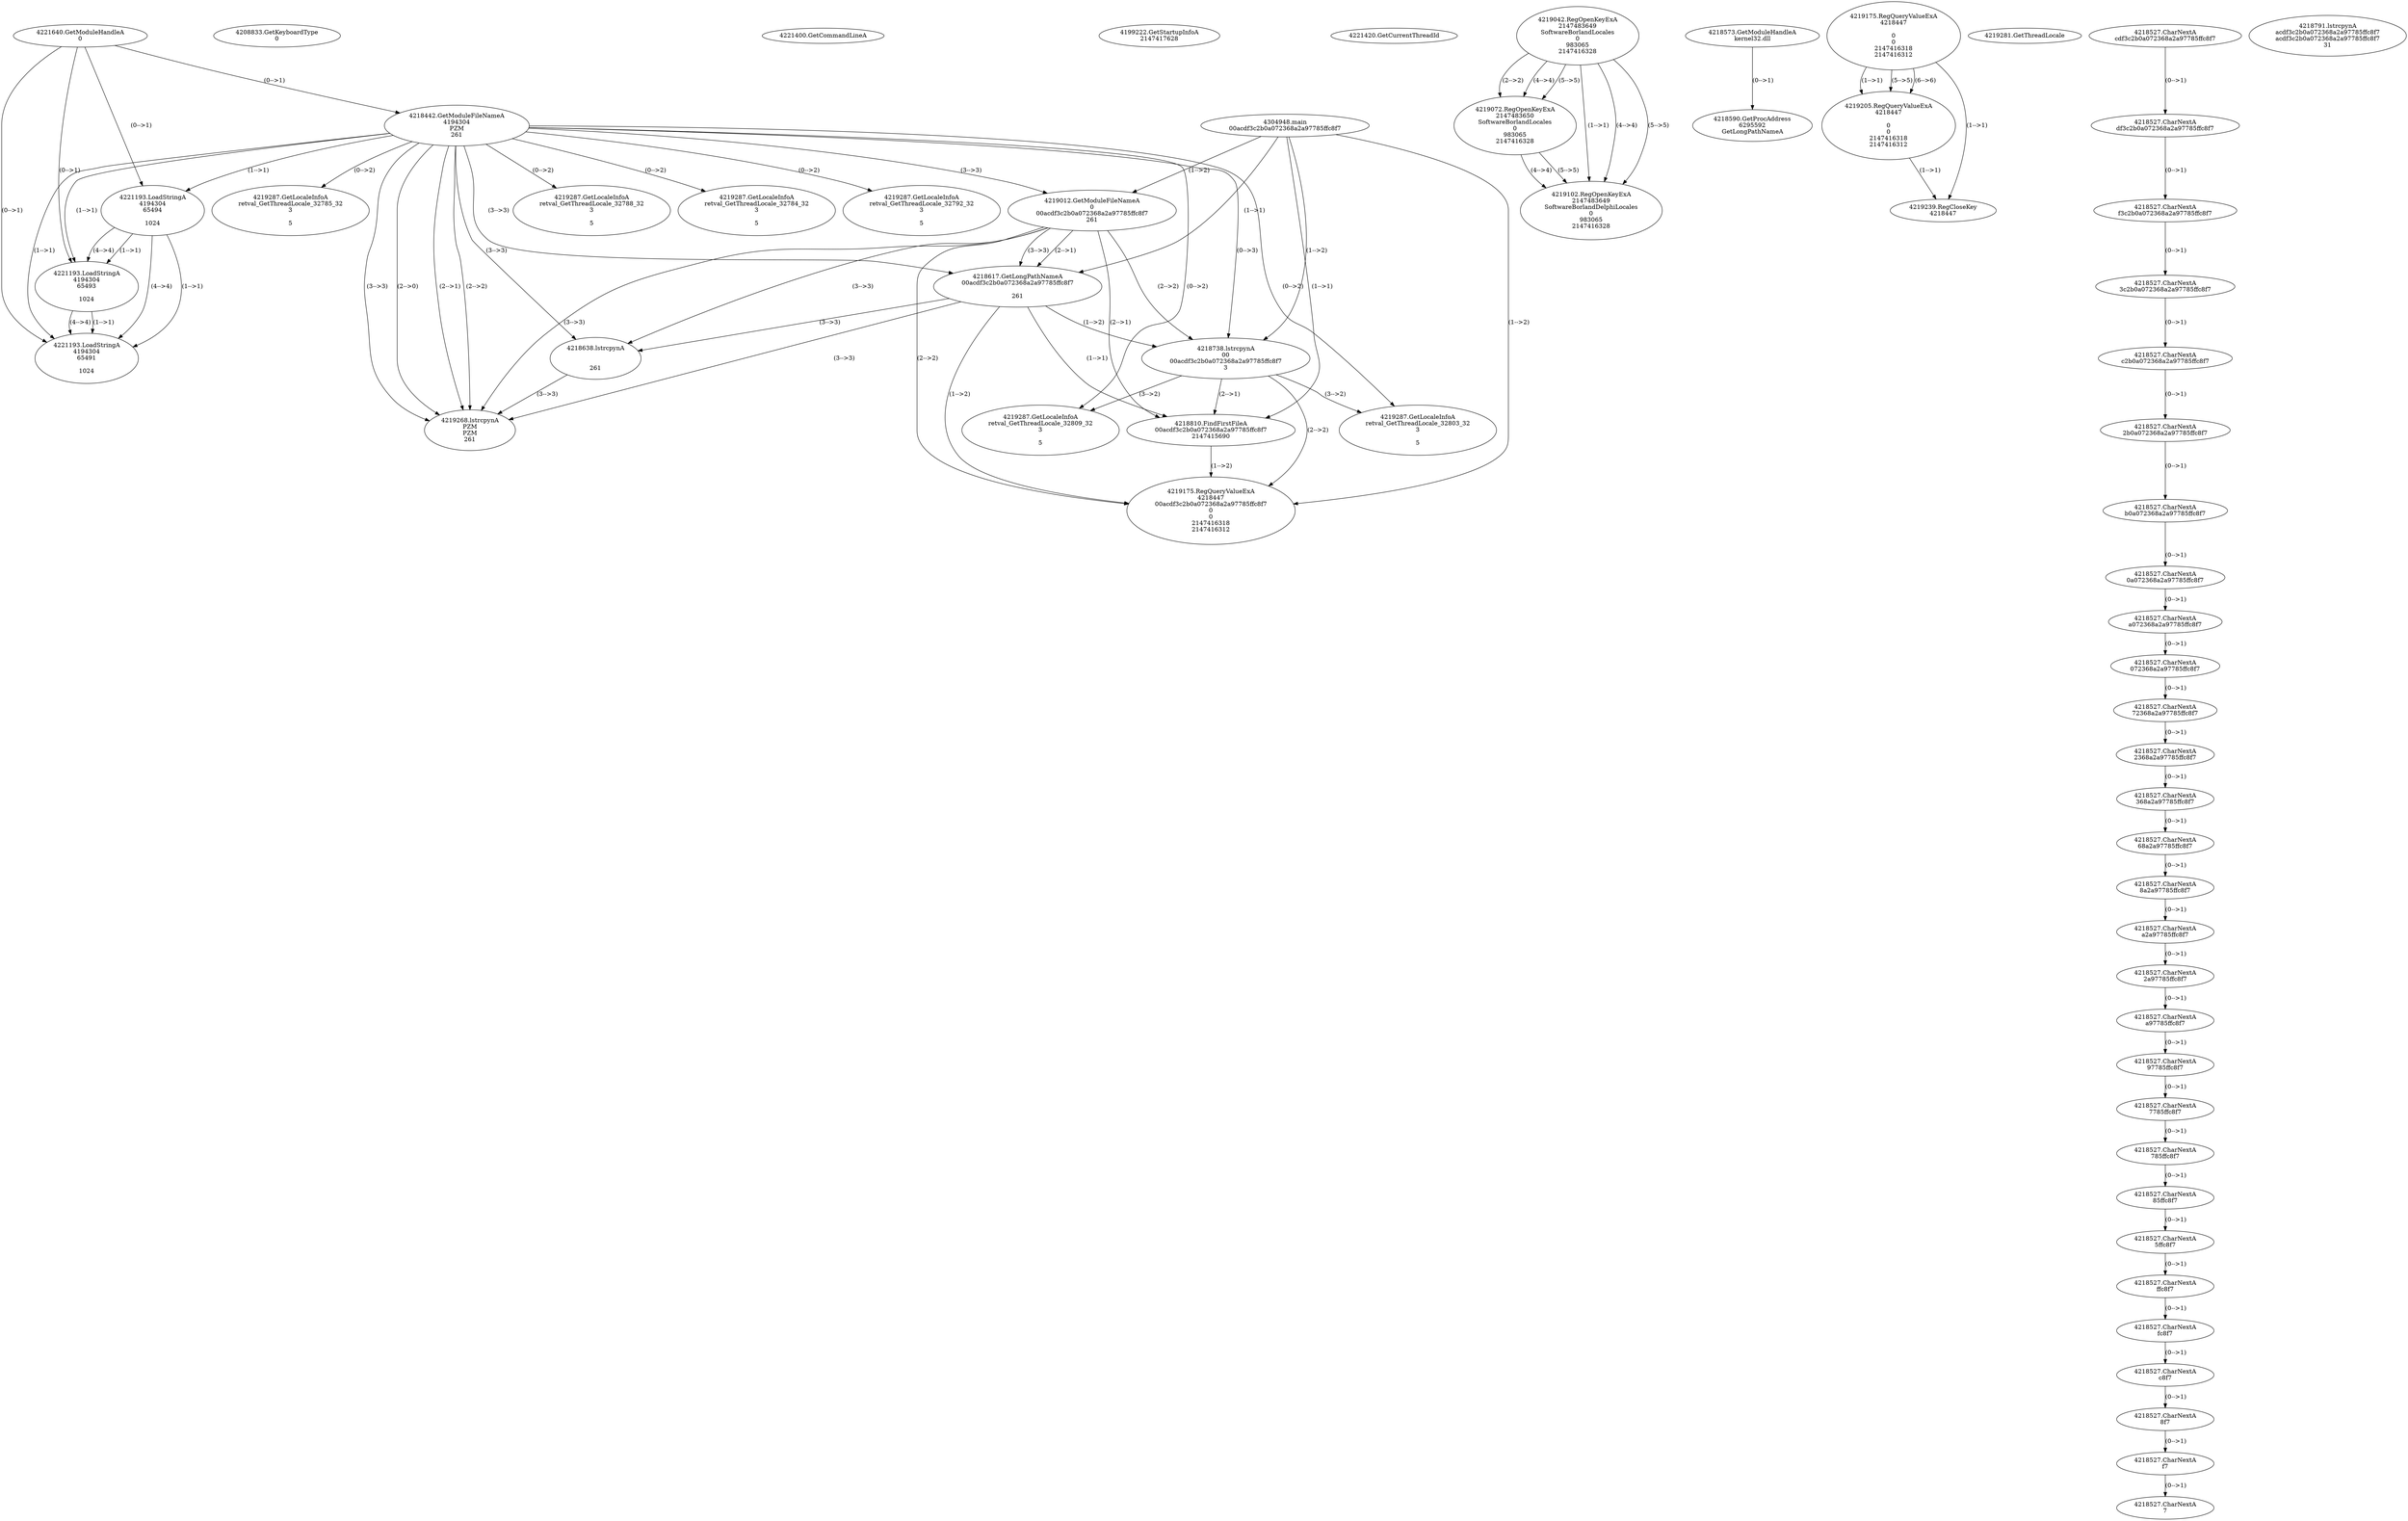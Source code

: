 // Global SCDG with merge call
digraph {
	0 [label="4304948.main
00acdf3c2b0a072368a2a97785ffc8f7"]
	1 [label="4221640.GetModuleHandleA
0"]
	2 [label="4208833.GetKeyboardType
0"]
	3 [label="4221400.GetCommandLineA
"]
	4 [label="4199222.GetStartupInfoA
2147417628"]
	5 [label="4221420.GetCurrentThreadId
"]
	6 [label="4218442.GetModuleFileNameA
4194304
PZM
261"]
	1 -> 6 [label="(0-->1)"]
	7 [label="4219012.GetModuleFileNameA
0
00acdf3c2b0a072368a2a97785ffc8f7
261"]
	0 -> 7 [label="(1-->2)"]
	6 -> 7 [label="(3-->3)"]
	8 [label="4219042.RegOpenKeyExA
2147483649
Software\Borland\Locales
0
983065
2147416328"]
	9 [label="4218573.GetModuleHandleA
kernel32.dll"]
	10 [label="4218590.GetProcAddress
6295592
GetLongPathNameA"]
	9 -> 10 [label="(0-->1)"]
	11 [label="4218617.GetLongPathNameA
00acdf3c2b0a072368a2a97785ffc8f7

261"]
	0 -> 11 [label="(1-->1)"]
	7 -> 11 [label="(2-->1)"]
	6 -> 11 [label="(3-->3)"]
	7 -> 11 [label="(3-->3)"]
	12 [label="4218638.lstrcpynA


261"]
	6 -> 12 [label="(3-->3)"]
	7 -> 12 [label="(3-->3)"]
	11 -> 12 [label="(3-->3)"]
	13 [label="4219175.RegQueryValueExA
4218447

0
0
2147416318
2147416312"]
	14 [label="4219205.RegQueryValueExA
4218447

0
0
2147416318
2147416312"]
	13 -> 14 [label="(1-->1)"]
	13 -> 14 [label="(5-->5)"]
	13 -> 14 [label="(6-->6)"]
	15 [label="4219239.RegCloseKey
4218447"]
	13 -> 15 [label="(1-->1)"]
	14 -> 15 [label="(1-->1)"]
	16 [label="4219268.lstrcpynA
PZM
PZM
261"]
	6 -> 16 [label="(2-->1)"]
	6 -> 16 [label="(2-->2)"]
	6 -> 16 [label="(3-->3)"]
	7 -> 16 [label="(3-->3)"]
	11 -> 16 [label="(3-->3)"]
	12 -> 16 [label="(3-->3)"]
	6 -> 16 [label="(2-->0)"]
	17 [label="4219281.GetThreadLocale
"]
	18 [label="4219287.GetLocaleInfoA
retval_GetThreadLocale_32785_32
3

5"]
	6 -> 18 [label="(0-->2)"]
	19 [label="4221193.LoadStringA
4194304
65494

1024"]
	1 -> 19 [label="(0-->1)"]
	6 -> 19 [label="(1-->1)"]
	20 [label="4221193.LoadStringA
4194304
65493

1024"]
	1 -> 20 [label="(0-->1)"]
	6 -> 20 [label="(1-->1)"]
	19 -> 20 [label="(1-->1)"]
	19 -> 20 [label="(4-->4)"]
	21 [label="4221193.LoadStringA
4194304
65491

1024"]
	1 -> 21 [label="(0-->1)"]
	6 -> 21 [label="(1-->1)"]
	19 -> 21 [label="(1-->1)"]
	20 -> 21 [label="(1-->1)"]
	19 -> 21 [label="(4-->4)"]
	20 -> 21 [label="(4-->4)"]
	22 [label="4219072.RegOpenKeyExA
2147483650
Software\Borland\Locales
0
983065
2147416328"]
	8 -> 22 [label="(2-->2)"]
	8 -> 22 [label="(4-->4)"]
	8 -> 22 [label="(5-->5)"]
	23 [label="4218738.lstrcpynA
00
00acdf3c2b0a072368a2a97785ffc8f7
3"]
	0 -> 23 [label="(1-->2)"]
	7 -> 23 [label="(2-->2)"]
	11 -> 23 [label="(1-->2)"]
	6 -> 23 [label="(0-->3)"]
	24 [label="4218527.CharNextA
cdf3c2b0a072368a2a97785ffc8f7"]
	25 [label="4218527.CharNextA
df3c2b0a072368a2a97785ffc8f7"]
	24 -> 25 [label="(0-->1)"]
	26 [label="4218527.CharNextA
f3c2b0a072368a2a97785ffc8f7"]
	25 -> 26 [label="(0-->1)"]
	27 [label="4218527.CharNextA
3c2b0a072368a2a97785ffc8f7"]
	26 -> 27 [label="(0-->1)"]
	28 [label="4218527.CharNextA
c2b0a072368a2a97785ffc8f7"]
	27 -> 28 [label="(0-->1)"]
	29 [label="4218527.CharNextA
2b0a072368a2a97785ffc8f7"]
	28 -> 29 [label="(0-->1)"]
	30 [label="4218527.CharNextA
b0a072368a2a97785ffc8f7"]
	29 -> 30 [label="(0-->1)"]
	31 [label="4218527.CharNextA
0a072368a2a97785ffc8f7"]
	30 -> 31 [label="(0-->1)"]
	32 [label="4218527.CharNextA
a072368a2a97785ffc8f7"]
	31 -> 32 [label="(0-->1)"]
	33 [label="4218527.CharNextA
072368a2a97785ffc8f7"]
	32 -> 33 [label="(0-->1)"]
	34 [label="4218527.CharNextA
72368a2a97785ffc8f7"]
	33 -> 34 [label="(0-->1)"]
	35 [label="4218527.CharNextA
2368a2a97785ffc8f7"]
	34 -> 35 [label="(0-->1)"]
	36 [label="4218527.CharNextA
368a2a97785ffc8f7"]
	35 -> 36 [label="(0-->1)"]
	37 [label="4218527.CharNextA
68a2a97785ffc8f7"]
	36 -> 37 [label="(0-->1)"]
	38 [label="4218527.CharNextA
8a2a97785ffc8f7"]
	37 -> 38 [label="(0-->1)"]
	39 [label="4218527.CharNextA
a2a97785ffc8f7"]
	38 -> 39 [label="(0-->1)"]
	40 [label="4218527.CharNextA
2a97785ffc8f7"]
	39 -> 40 [label="(0-->1)"]
	41 [label="4218527.CharNextA
a97785ffc8f7"]
	40 -> 41 [label="(0-->1)"]
	42 [label="4218527.CharNextA
97785ffc8f7"]
	41 -> 42 [label="(0-->1)"]
	43 [label="4218527.CharNextA
7785ffc8f7"]
	42 -> 43 [label="(0-->1)"]
	44 [label="4218527.CharNextA
785ffc8f7"]
	43 -> 44 [label="(0-->1)"]
	45 [label="4218527.CharNextA
85ffc8f7"]
	44 -> 45 [label="(0-->1)"]
	46 [label="4218527.CharNextA
5ffc8f7"]
	45 -> 46 [label="(0-->1)"]
	47 [label="4218527.CharNextA
ffc8f7"]
	46 -> 47 [label="(0-->1)"]
	48 [label="4218527.CharNextA
fc8f7"]
	47 -> 48 [label="(0-->1)"]
	49 [label="4218527.CharNextA
c8f7"]
	48 -> 49 [label="(0-->1)"]
	50 [label="4218527.CharNextA
8f7"]
	49 -> 50 [label="(0-->1)"]
	51 [label="4218527.CharNextA
f7"]
	50 -> 51 [label="(0-->1)"]
	52 [label="4218527.CharNextA
7"]
	51 -> 52 [label="(0-->1)"]
	53 [label="4218791.lstrcpynA
acdf3c2b0a072368a2a97785ffc8f7
acdf3c2b0a072368a2a97785ffc8f7
31"]
	54 [label="4218810.FindFirstFileA
00acdf3c2b0a072368a2a97785ffc8f7
2147415690"]
	0 -> 54 [label="(1-->1)"]
	7 -> 54 [label="(2-->1)"]
	11 -> 54 [label="(1-->1)"]
	23 -> 54 [label="(2-->1)"]
	55 [label="4219175.RegQueryValueExA
4218447
00acdf3c2b0a072368a2a97785ffc8f7
0
0
2147416318
2147416312"]
	0 -> 55 [label="(1-->2)"]
	7 -> 55 [label="(2-->2)"]
	11 -> 55 [label="(1-->2)"]
	23 -> 55 [label="(2-->2)"]
	54 -> 55 [label="(1-->2)"]
	56 [label="4219287.GetLocaleInfoA
retval_GetThreadLocale_32809_32
3

5"]
	6 -> 56 [label="(0-->2)"]
	23 -> 56 [label="(3-->2)"]
	57 [label="4219102.RegOpenKeyExA
2147483649
Software\Borland\Delphi\Locales
0
983065
2147416328"]
	8 -> 57 [label="(1-->1)"]
	8 -> 57 [label="(4-->4)"]
	22 -> 57 [label="(4-->4)"]
	8 -> 57 [label="(5-->5)"]
	22 -> 57 [label="(5-->5)"]
	58 [label="4219287.GetLocaleInfoA
retval_GetThreadLocale_32788_32
3

5"]
	6 -> 58 [label="(0-->2)"]
	59 [label="4219287.GetLocaleInfoA
retval_GetThreadLocale_32784_32
3

5"]
	6 -> 59 [label="(0-->2)"]
	60 [label="4219287.GetLocaleInfoA
retval_GetThreadLocale_32792_32
3

5"]
	6 -> 60 [label="(0-->2)"]
	61 [label="4219287.GetLocaleInfoA
retval_GetThreadLocale_32803_32
3

5"]
	6 -> 61 [label="(0-->2)"]
	23 -> 61 [label="(3-->2)"]
}
